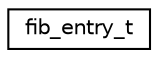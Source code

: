 digraph "Graphical Class Hierarchy"
{
 // LATEX_PDF_SIZE
  edge [fontname="Helvetica",fontsize="10",labelfontname="Helvetica",labelfontsize="10"];
  node [fontname="Helvetica",fontsize="10",shape=record];
  rankdir="LR";
  Node0 [label="fib_entry_t",height=0.2,width=0.4,color="black", fillcolor="white", style="filled",URL="$structfib__entry__t.html",tooltip="Container descriptor for a FIB entry."];
}
